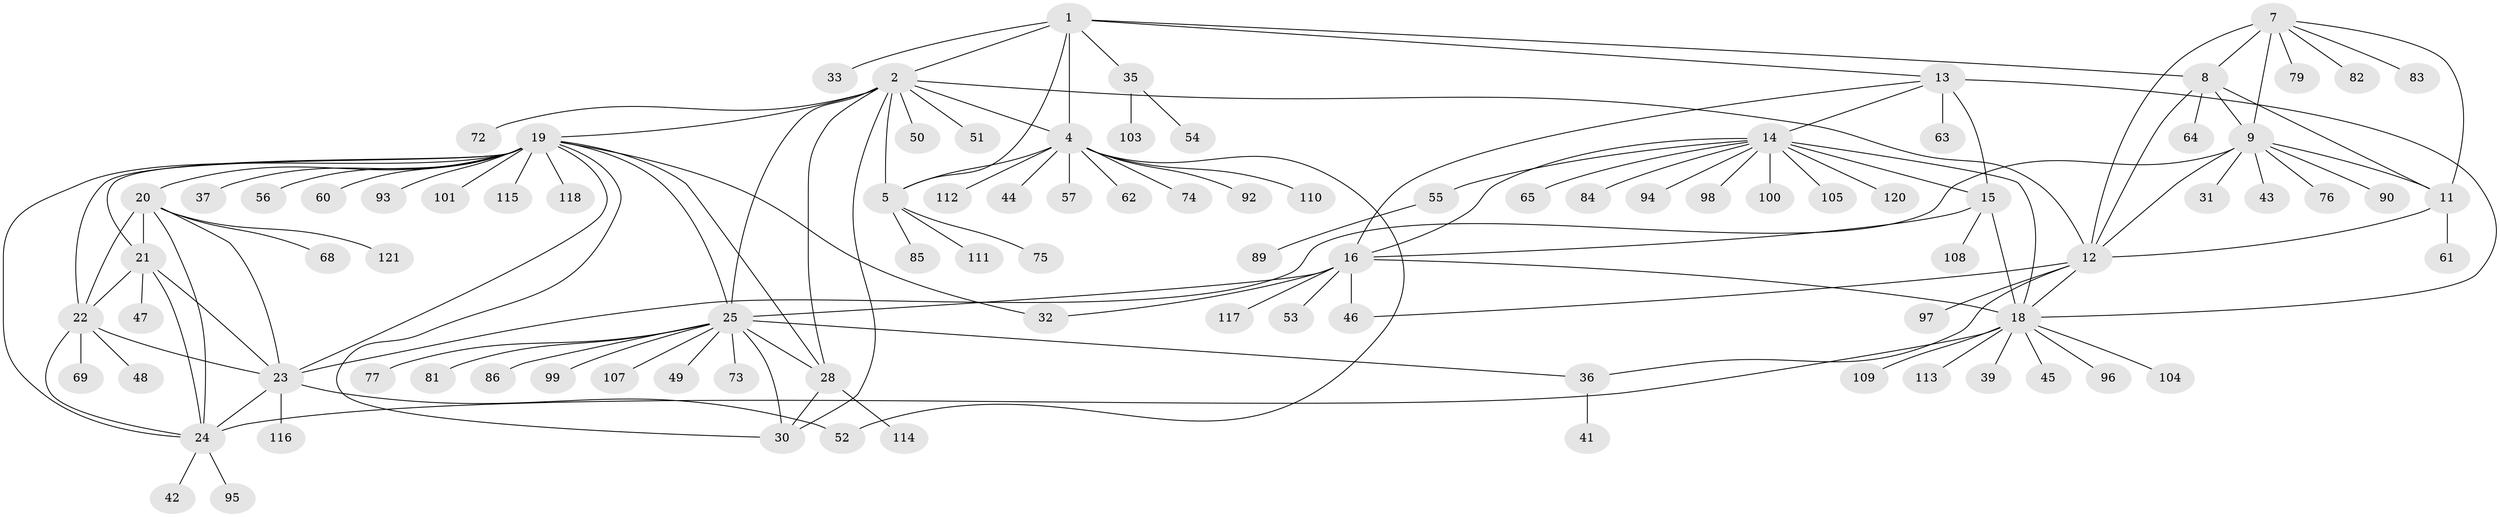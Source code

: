 // original degree distribution, {8: 0.040983606557377046, 9: 0.06557377049180328, 6: 0.05737704918032787, 12: 0.02459016393442623, 7: 0.01639344262295082, 11: 0.01639344262295082, 5: 0.00819672131147541, 14: 0.00819672131147541, 10: 0.00819672131147541, 1: 0.6639344262295082, 2: 0.06557377049180328, 3: 0.01639344262295082, 4: 0.00819672131147541}
// Generated by graph-tools (version 1.1) at 2025/42/03/06/25 10:42:09]
// undirected, 97 vertices, 136 edges
graph export_dot {
graph [start="1"]
  node [color=gray90,style=filled];
  1 [super="+3"];
  2 [super="+26"];
  4 [super="+6"];
  5 [super="+59"];
  7 [super="+40"];
  8 [super="+38"];
  9 [super="+10"];
  11 [super="+80"];
  12 [super="+78"];
  13 [super="+106"];
  14 [super="+34"];
  15 [super="+17"];
  16 [super="+87"];
  18 [super="+71"];
  19 [super="+29"];
  20 [super="+88"];
  21;
  22;
  23 [super="+67"];
  24 [super="+70"];
  25 [super="+27"];
  28;
  30 [super="+58"];
  31;
  32;
  33;
  35 [super="+102"];
  36 [super="+119"];
  37;
  39;
  41;
  42;
  43;
  44;
  45;
  46;
  47;
  48 [super="+66"];
  49 [super="+122"];
  50;
  51;
  52;
  53;
  54;
  55;
  56;
  57;
  60;
  61;
  62;
  63;
  64;
  65;
  68;
  69;
  72;
  73;
  74;
  75;
  76;
  77;
  79;
  81;
  82;
  83;
  84;
  85 [super="+91"];
  86;
  89;
  90;
  92;
  93;
  94;
  95;
  96;
  97;
  98;
  99;
  100;
  101;
  103;
  104;
  105;
  107;
  108;
  109;
  110;
  111;
  112;
  113;
  114;
  115;
  116;
  117;
  118;
  120;
  121;
  1 -- 2 [weight=2];
  1 -- 4 [weight=4];
  1 -- 5 [weight=2];
  1 -- 13;
  1 -- 33;
  1 -- 35;
  1 -- 8;
  2 -- 4 [weight=2];
  2 -- 5;
  2 -- 19 [weight=2];
  2 -- 51;
  2 -- 72;
  2 -- 50;
  2 -- 25 [weight=2];
  2 -- 12;
  2 -- 28;
  2 -- 30;
  4 -- 5 [weight=2];
  4 -- 44;
  4 -- 52;
  4 -- 57;
  4 -- 74;
  4 -- 92;
  4 -- 110;
  4 -- 112;
  4 -- 62;
  5 -- 75;
  5 -- 85;
  5 -- 111;
  7 -- 8;
  7 -- 9 [weight=2];
  7 -- 11;
  7 -- 12;
  7 -- 79;
  7 -- 82;
  7 -- 83;
  8 -- 9 [weight=2];
  8 -- 11;
  8 -- 12;
  8 -- 64;
  9 -- 11 [weight=2];
  9 -- 12 [weight=2];
  9 -- 43;
  9 -- 76;
  9 -- 23;
  9 -- 90;
  9 -- 31;
  11 -- 12;
  11 -- 61;
  12 -- 18;
  12 -- 36;
  12 -- 46;
  12 -- 97;
  13 -- 14;
  13 -- 15 [weight=2];
  13 -- 16;
  13 -- 18;
  13 -- 63;
  14 -- 15 [weight=2];
  14 -- 16;
  14 -- 18;
  14 -- 55;
  14 -- 94;
  14 -- 98;
  14 -- 100;
  14 -- 105;
  14 -- 120;
  14 -- 65;
  14 -- 84;
  15 -- 16 [weight=2];
  15 -- 18 [weight=2];
  15 -- 108;
  16 -- 18;
  16 -- 25;
  16 -- 32;
  16 -- 46;
  16 -- 53;
  16 -- 117;
  18 -- 24;
  18 -- 39;
  18 -- 45;
  18 -- 96;
  18 -- 104;
  18 -- 109;
  18 -- 113;
  19 -- 20;
  19 -- 21;
  19 -- 22;
  19 -- 23;
  19 -- 24;
  19 -- 32;
  19 -- 56;
  19 -- 60;
  19 -- 101;
  19 -- 118;
  19 -- 37;
  19 -- 115;
  19 -- 25 [weight=2];
  19 -- 28;
  19 -- 93;
  19 -- 30;
  20 -- 21;
  20 -- 22;
  20 -- 23;
  20 -- 24;
  20 -- 68;
  20 -- 121;
  21 -- 22;
  21 -- 23;
  21 -- 24;
  21 -- 47;
  22 -- 23;
  22 -- 24;
  22 -- 48;
  22 -- 69;
  23 -- 24;
  23 -- 52;
  23 -- 116;
  24 -- 42;
  24 -- 95;
  25 -- 28 [weight=2];
  25 -- 30 [weight=2];
  25 -- 73;
  25 -- 77;
  25 -- 81;
  25 -- 99;
  25 -- 36;
  25 -- 107;
  25 -- 49;
  25 -- 86;
  28 -- 30;
  28 -- 114;
  35 -- 54;
  35 -- 103;
  36 -- 41;
  55 -- 89;
}
